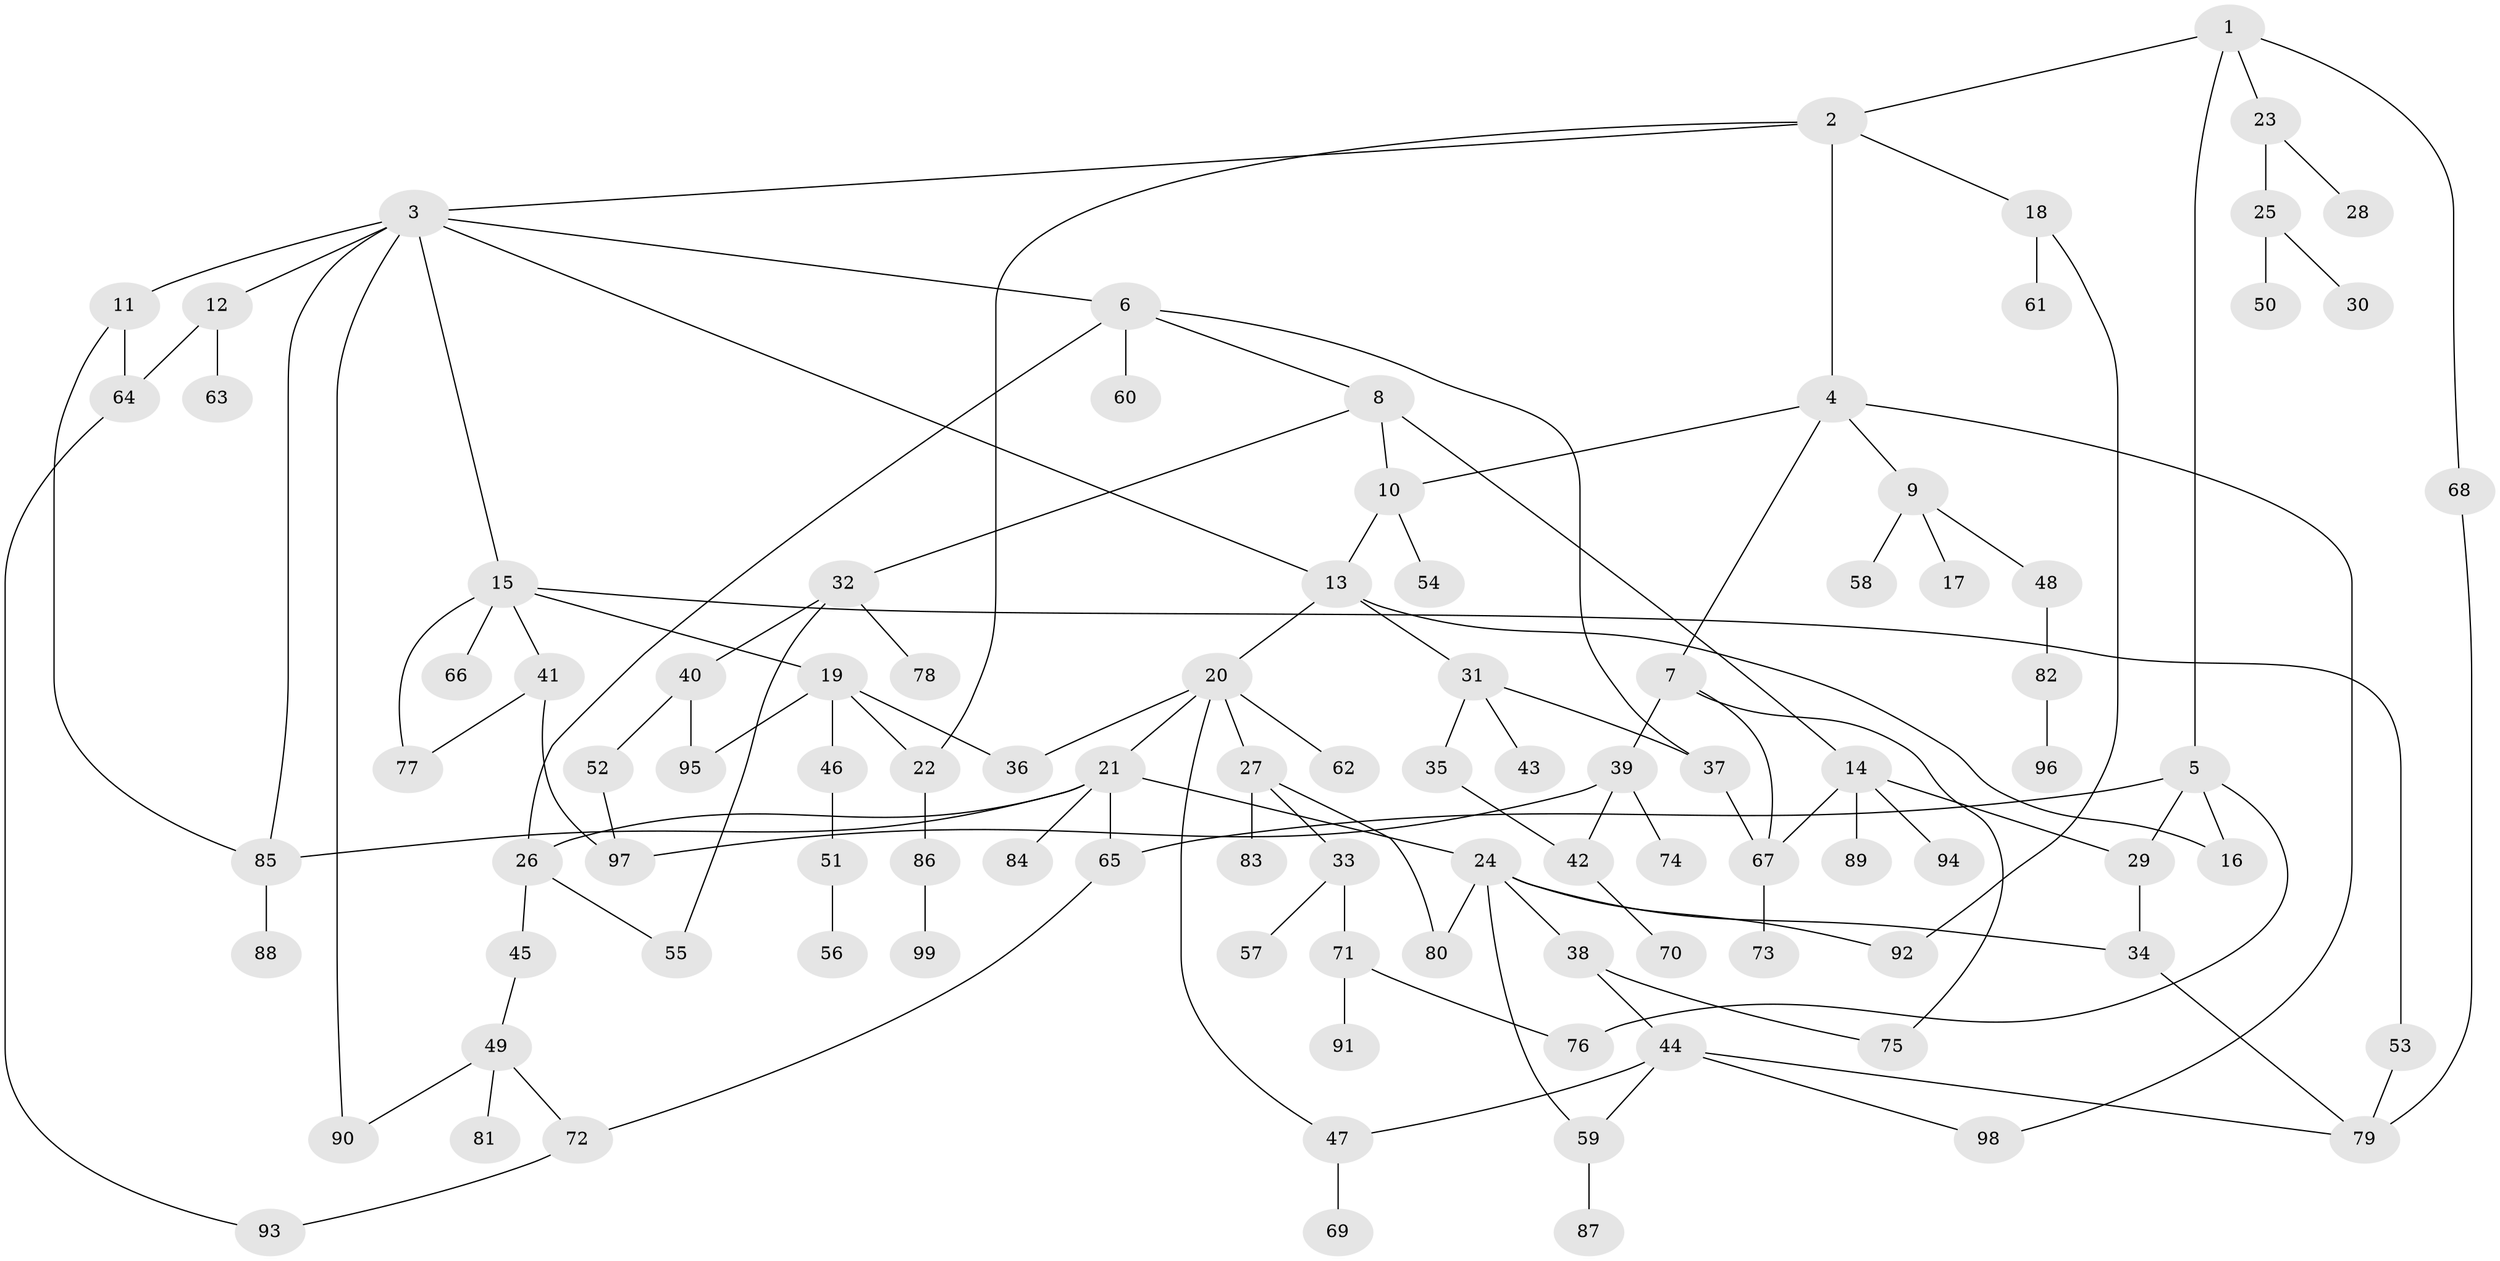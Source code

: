 // Generated by graph-tools (version 1.1) at 2025/13/03/09/25 04:13:36]
// undirected, 99 vertices, 132 edges
graph export_dot {
graph [start="1"]
  node [color=gray90,style=filled];
  1;
  2;
  3;
  4;
  5;
  6;
  7;
  8;
  9;
  10;
  11;
  12;
  13;
  14;
  15;
  16;
  17;
  18;
  19;
  20;
  21;
  22;
  23;
  24;
  25;
  26;
  27;
  28;
  29;
  30;
  31;
  32;
  33;
  34;
  35;
  36;
  37;
  38;
  39;
  40;
  41;
  42;
  43;
  44;
  45;
  46;
  47;
  48;
  49;
  50;
  51;
  52;
  53;
  54;
  55;
  56;
  57;
  58;
  59;
  60;
  61;
  62;
  63;
  64;
  65;
  66;
  67;
  68;
  69;
  70;
  71;
  72;
  73;
  74;
  75;
  76;
  77;
  78;
  79;
  80;
  81;
  82;
  83;
  84;
  85;
  86;
  87;
  88;
  89;
  90;
  91;
  92;
  93;
  94;
  95;
  96;
  97;
  98;
  99;
  1 -- 2;
  1 -- 5;
  1 -- 23;
  1 -- 68;
  2 -- 3;
  2 -- 4;
  2 -- 18;
  2 -- 22;
  3 -- 6;
  3 -- 11;
  3 -- 12;
  3 -- 15;
  3 -- 90;
  3 -- 85;
  3 -- 13;
  4 -- 7;
  4 -- 9;
  4 -- 10;
  4 -- 98;
  5 -- 16;
  5 -- 29;
  5 -- 65;
  5 -- 76;
  6 -- 8;
  6 -- 26;
  6 -- 37;
  6 -- 60;
  7 -- 39;
  7 -- 75;
  7 -- 67;
  8 -- 14;
  8 -- 32;
  8 -- 10;
  9 -- 17;
  9 -- 48;
  9 -- 58;
  10 -- 13;
  10 -- 54;
  11 -- 64;
  11 -- 85;
  12 -- 63;
  12 -- 64;
  13 -- 20;
  13 -- 31;
  13 -- 16;
  14 -- 29;
  14 -- 89;
  14 -- 94;
  14 -- 67;
  15 -- 19;
  15 -- 41;
  15 -- 53;
  15 -- 66;
  15 -- 77;
  18 -- 61;
  18 -- 92;
  19 -- 22;
  19 -- 36;
  19 -- 46;
  19 -- 95;
  20 -- 21;
  20 -- 27;
  20 -- 62;
  20 -- 47;
  20 -- 36;
  21 -- 24;
  21 -- 65;
  21 -- 84;
  21 -- 85;
  21 -- 26;
  22 -- 86;
  23 -- 25;
  23 -- 28;
  24 -- 38;
  24 -- 59;
  24 -- 92;
  24 -- 34;
  24 -- 80;
  25 -- 30;
  25 -- 50;
  26 -- 45;
  26 -- 55;
  27 -- 33;
  27 -- 80;
  27 -- 83;
  29 -- 34;
  31 -- 35;
  31 -- 43;
  31 -- 37;
  32 -- 40;
  32 -- 78;
  32 -- 55;
  33 -- 57;
  33 -- 71;
  34 -- 79;
  35 -- 42;
  37 -- 67;
  38 -- 44;
  38 -- 75;
  39 -- 74;
  39 -- 97;
  39 -- 42;
  40 -- 52;
  40 -- 95;
  41 -- 77;
  41 -- 97;
  42 -- 70;
  44 -- 47;
  44 -- 98;
  44 -- 59;
  44 -- 79;
  45 -- 49;
  46 -- 51;
  47 -- 69;
  48 -- 82;
  49 -- 81;
  49 -- 90;
  49 -- 72;
  51 -- 56;
  52 -- 97;
  53 -- 79;
  59 -- 87;
  64 -- 93;
  65 -- 72;
  67 -- 73;
  68 -- 79;
  71 -- 76;
  71 -- 91;
  72 -- 93;
  82 -- 96;
  85 -- 88;
  86 -- 99;
}
